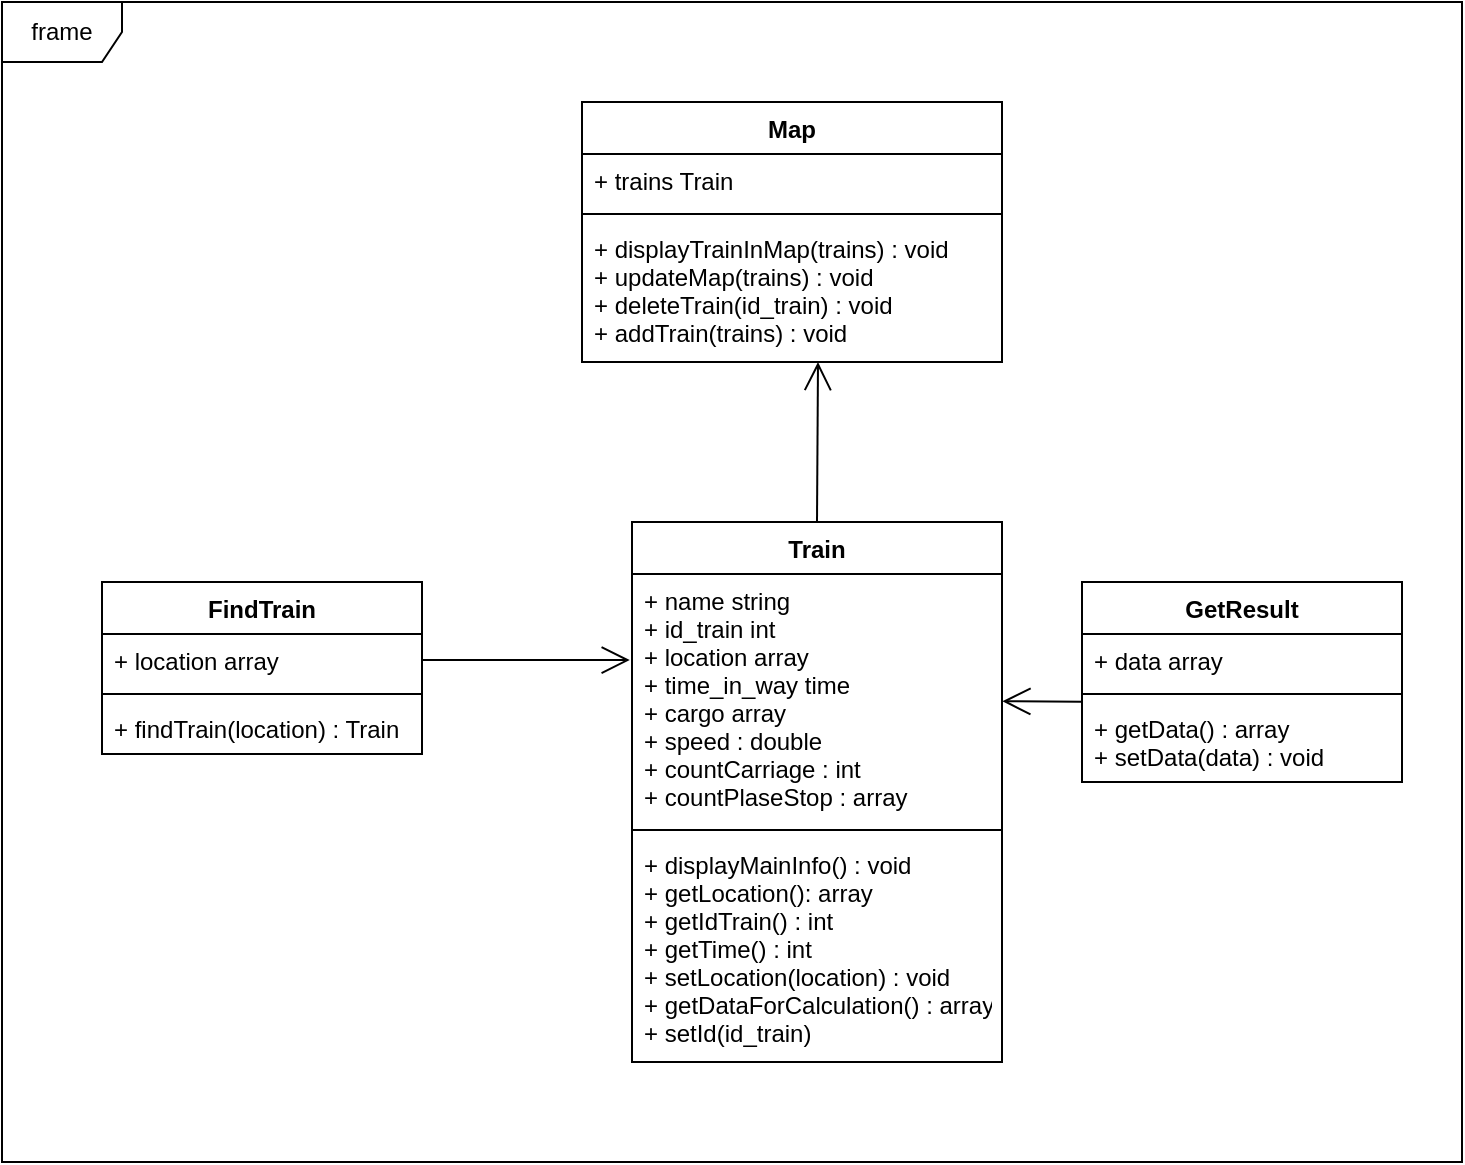 <mxfile version="13.1.14" type="device"><diagram name="Page-1" id="c4acf3e9-155e-7222-9cf6-157b1a14988f"><mxGraphModel dx="914" dy="629" grid="1" gridSize="10" guides="1" tooltips="1" connect="1" arrows="1" fold="1" page="1" pageScale="1" pageWidth="850" pageHeight="1100" background="#ffffff" math="0" shadow="0"><root><mxCell id="0"/><mxCell id="1" parent="0"/><mxCell id="VI4quuMqa92KtWO4JlBq-3" value="frame" style="shape=umlFrame;whiteSpace=wrap;html=1;" vertex="1" parent="1"><mxGeometry x="70" y="30" width="730" height="580" as="geometry"/></mxCell><mxCell id="VI4quuMqa92KtWO4JlBq-12" value="Map" style="swimlane;fontStyle=1;align=center;verticalAlign=top;childLayout=stackLayout;horizontal=1;startSize=26;horizontalStack=0;resizeParent=1;resizeParentMax=0;resizeLast=0;collapsible=1;marginBottom=0;" vertex="1" parent="1"><mxGeometry x="360" y="80" width="210" height="130" as="geometry"/></mxCell><mxCell id="VI4quuMqa92KtWO4JlBq-13" value="+ trains Train" style="text;strokeColor=none;fillColor=none;align=left;verticalAlign=top;spacingLeft=4;spacingRight=4;overflow=hidden;rotatable=0;points=[[0,0.5],[1,0.5]];portConstraint=eastwest;" vertex="1" parent="VI4quuMqa92KtWO4JlBq-12"><mxGeometry y="26" width="210" height="26" as="geometry"/></mxCell><mxCell id="VI4quuMqa92KtWO4JlBq-14" value="" style="line;strokeWidth=1;fillColor=none;align=left;verticalAlign=middle;spacingTop=-1;spacingLeft=3;spacingRight=3;rotatable=0;labelPosition=right;points=[];portConstraint=eastwest;" vertex="1" parent="VI4quuMqa92KtWO4JlBq-12"><mxGeometry y="52" width="210" height="8" as="geometry"/></mxCell><mxCell id="VI4quuMqa92KtWO4JlBq-15" value="+ displayTrainInMap(trains) : void&#10;+ updateMap(trains) : void&#10;+ deleteTrain(id_train) : void&#10;+ addTrain(trains) : void" style="text;strokeColor=none;fillColor=none;align=left;verticalAlign=top;spacingLeft=4;spacingRight=4;overflow=hidden;rotatable=0;points=[[0,0.5],[1,0.5]];portConstraint=eastwest;" vertex="1" parent="VI4quuMqa92KtWO4JlBq-12"><mxGeometry y="60" width="210" height="70" as="geometry"/></mxCell><mxCell id="VI4quuMqa92KtWO4JlBq-4" value="Train" style="swimlane;fontStyle=1;align=center;verticalAlign=top;childLayout=stackLayout;horizontal=1;startSize=26;horizontalStack=0;resizeParent=1;resizeParentMax=0;resizeLast=0;collapsible=1;marginBottom=0;" vertex="1" parent="1"><mxGeometry x="385" y="290" width="185" height="270" as="geometry"/></mxCell><mxCell id="VI4quuMqa92KtWO4JlBq-5" value="+ name string&#10;+ id_train int&#10;+ location array&#10;+ time_in_way time&#10;+ cargo array&#10;+ speed : double&#10;+ countCarriage : int&#10;+ countPlaseStop : array" style="text;strokeColor=none;fillColor=none;align=left;verticalAlign=top;spacingLeft=4;spacingRight=4;overflow=hidden;rotatable=0;points=[[0,0.5],[1,0.5]];portConstraint=eastwest;" vertex="1" parent="VI4quuMqa92KtWO4JlBq-4"><mxGeometry y="26" width="185" height="124" as="geometry"/></mxCell><mxCell id="VI4quuMqa92KtWO4JlBq-6" value="" style="line;strokeWidth=1;fillColor=none;align=left;verticalAlign=middle;spacingTop=-1;spacingLeft=3;spacingRight=3;rotatable=0;labelPosition=right;points=[];portConstraint=eastwest;" vertex="1" parent="VI4quuMqa92KtWO4JlBq-4"><mxGeometry y="150" width="185" height="8" as="geometry"/></mxCell><mxCell id="VI4quuMqa92KtWO4JlBq-7" value="+ displayMainInfo() : void&#10;+ getLocation(): array&#10;+ getIdTrain() : int&#10;+ getTime() : int&#10;+ setLocation(location) : void&#10;+ getDataForCalculation() : array&#10;+ setId(id_train)" style="text;strokeColor=none;fillColor=none;align=left;verticalAlign=top;spacingLeft=4;spacingRight=4;overflow=hidden;rotatable=0;points=[[0,0.5],[1,0.5]];portConstraint=eastwest;" vertex="1" parent="VI4quuMqa92KtWO4JlBq-4"><mxGeometry y="158" width="185" height="112" as="geometry"/></mxCell><mxCell id="VI4quuMqa92KtWO4JlBq-24" value="" style="endArrow=open;endFill=1;endSize=12;html=1;exitX=0.5;exitY=0;exitDx=0;exitDy=0;" edge="1" parent="1" source="VI4quuMqa92KtWO4JlBq-4"><mxGeometry width="160" relative="1" as="geometry"><mxPoint x="290" y="400" as="sourcePoint"/><mxPoint x="478" y="210" as="targetPoint"/></mxGeometry></mxCell><mxCell id="VI4quuMqa92KtWO4JlBq-25" value="" style="endArrow=open;endFill=1;endSize=12;html=1;entryX=-0.006;entryY=0.347;entryDx=0;entryDy=0;exitX=1;exitY=0.5;exitDx=0;exitDy=0;entryPerimeter=0;" edge="1" parent="1" source="VI4quuMqa92KtWO4JlBq-19" target="VI4quuMqa92KtWO4JlBq-5"><mxGeometry width="160" relative="1" as="geometry"><mxPoint x="290" y="400" as="sourcePoint"/><mxPoint x="450" y="400" as="targetPoint"/></mxGeometry></mxCell><mxCell id="VI4quuMqa92KtWO4JlBq-18" value="FindTrain" style="swimlane;fontStyle=1;align=center;verticalAlign=top;childLayout=stackLayout;horizontal=1;startSize=26;horizontalStack=0;resizeParent=1;resizeParentMax=0;resizeLast=0;collapsible=1;marginBottom=0;" vertex="1" parent="1"><mxGeometry x="120" y="320" width="160" height="86" as="geometry"/></mxCell><mxCell id="VI4quuMqa92KtWO4JlBq-19" value="+ location array" style="text;strokeColor=none;fillColor=none;align=left;verticalAlign=top;spacingLeft=4;spacingRight=4;overflow=hidden;rotatable=0;points=[[0,0.5],[1,0.5]];portConstraint=eastwest;" vertex="1" parent="VI4quuMqa92KtWO4JlBq-18"><mxGeometry y="26" width="160" height="26" as="geometry"/></mxCell><mxCell id="VI4quuMqa92KtWO4JlBq-20" value="" style="line;strokeWidth=1;fillColor=none;align=left;verticalAlign=middle;spacingTop=-1;spacingLeft=3;spacingRight=3;rotatable=0;labelPosition=right;points=[];portConstraint=eastwest;" vertex="1" parent="VI4quuMqa92KtWO4JlBq-18"><mxGeometry y="52" width="160" height="8" as="geometry"/></mxCell><mxCell id="VI4quuMqa92KtWO4JlBq-21" value="+ findTrain(location) : Train" style="text;strokeColor=none;fillColor=none;align=left;verticalAlign=top;spacingLeft=4;spacingRight=4;overflow=hidden;rotatable=0;points=[[0,0.5],[1,0.5]];portConstraint=eastwest;" vertex="1" parent="VI4quuMqa92KtWO4JlBq-18"><mxGeometry y="60" width="160" height="26" as="geometry"/></mxCell><mxCell id="VI4quuMqa92KtWO4JlBq-26" value="GetResult" style="swimlane;fontStyle=1;align=center;verticalAlign=top;childLayout=stackLayout;horizontal=1;startSize=26;horizontalStack=0;resizeParent=1;resizeParentMax=0;resizeLast=0;collapsible=1;marginBottom=0;" vertex="1" parent="1"><mxGeometry x="610" y="320" width="160" height="100" as="geometry"/></mxCell><mxCell id="VI4quuMqa92KtWO4JlBq-27" value="+ data array" style="text;strokeColor=none;fillColor=none;align=left;verticalAlign=top;spacingLeft=4;spacingRight=4;overflow=hidden;rotatable=0;points=[[0,0.5],[1,0.5]];portConstraint=eastwest;" vertex="1" parent="VI4quuMqa92KtWO4JlBq-26"><mxGeometry y="26" width="160" height="26" as="geometry"/></mxCell><mxCell id="VI4quuMqa92KtWO4JlBq-28" value="" style="line;strokeWidth=1;fillColor=none;align=left;verticalAlign=middle;spacingTop=-1;spacingLeft=3;spacingRight=3;rotatable=0;labelPosition=right;points=[];portConstraint=eastwest;" vertex="1" parent="VI4quuMqa92KtWO4JlBq-26"><mxGeometry y="52" width="160" height="8" as="geometry"/></mxCell><mxCell id="VI4quuMqa92KtWO4JlBq-29" value="+ getData() : array&#10;+ setData(data) : void" style="text;strokeColor=none;fillColor=none;align=left;verticalAlign=top;spacingLeft=4;spacingRight=4;overflow=hidden;rotatable=0;points=[[0,0.5],[1,0.5]];portConstraint=eastwest;" vertex="1" parent="VI4quuMqa92KtWO4JlBq-26"><mxGeometry y="60" width="160" height="40" as="geometry"/></mxCell><mxCell id="VI4quuMqa92KtWO4JlBq-31" value="" style="endArrow=open;endFill=1;endSize=12;html=1;entryX=1.001;entryY=0.513;entryDx=0;entryDy=0;exitX=-0.001;exitY=-0.002;exitDx=0;exitDy=0;exitPerimeter=0;entryPerimeter=0;" edge="1" parent="1" source="VI4quuMqa92KtWO4JlBq-29" target="VI4quuMqa92KtWO4JlBq-5"><mxGeometry width="160" relative="1" as="geometry"><mxPoint x="300" y="379" as="sourcePoint"/><mxPoint x="403.89" y="379.028" as="targetPoint"/></mxGeometry></mxCell></root></mxGraphModel></diagram></mxfile>